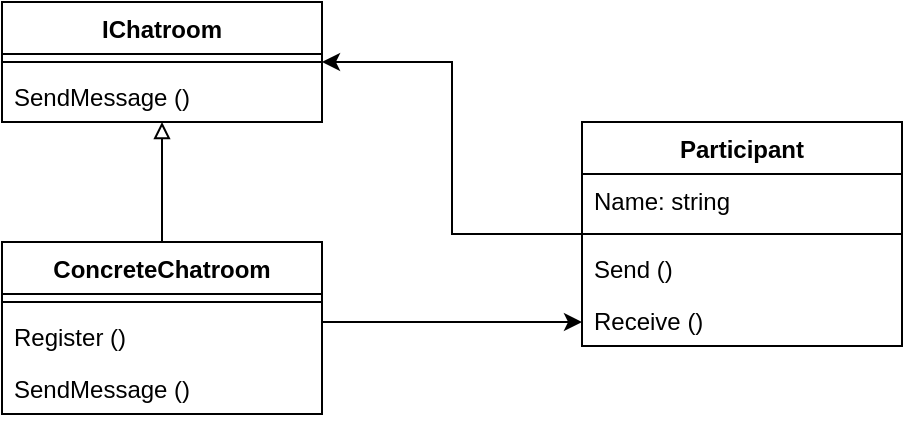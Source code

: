 <mxfile version="22.1.2" type="device">
  <diagram id="C5RBs43oDa-KdzZeNtuy" name="Page-1">
    <mxGraphModel dx="1050" dy="557" grid="1" gridSize="10" guides="1" tooltips="1" connect="1" arrows="1" fold="1" page="1" pageScale="1" pageWidth="827" pageHeight="1169" math="0" shadow="0">
      <root>
        <mxCell id="WIyWlLk6GJQsqaUBKTNV-0" />
        <mxCell id="WIyWlLk6GJQsqaUBKTNV-1" parent="WIyWlLk6GJQsqaUBKTNV-0" />
        <mxCell id="IVDAJv2zeEGEUdCKE--e-0" value="IChatroom" style="swimlane;fontStyle=1;align=center;verticalAlign=top;childLayout=stackLayout;horizontal=1;startSize=26;horizontalStack=0;resizeParent=1;resizeParentMax=0;resizeLast=0;collapsible=1;marginBottom=0;whiteSpace=wrap;html=1;" vertex="1" parent="WIyWlLk6GJQsqaUBKTNV-1">
          <mxGeometry x="189" y="310" width="160" height="60" as="geometry" />
        </mxCell>
        <mxCell id="IVDAJv2zeEGEUdCKE--e-2" value="" style="line;strokeWidth=1;fillColor=none;align=left;verticalAlign=middle;spacingTop=-1;spacingLeft=3;spacingRight=3;rotatable=0;labelPosition=right;points=[];portConstraint=eastwest;strokeColor=inherit;" vertex="1" parent="IVDAJv2zeEGEUdCKE--e-0">
          <mxGeometry y="26" width="160" height="8" as="geometry" />
        </mxCell>
        <mxCell id="IVDAJv2zeEGEUdCKE--e-3" value="SendMessage ()" style="text;strokeColor=none;fillColor=none;align=left;verticalAlign=top;spacingLeft=4;spacingRight=4;overflow=hidden;rotatable=0;points=[[0,0.5],[1,0.5]];portConstraint=eastwest;whiteSpace=wrap;html=1;" vertex="1" parent="IVDAJv2zeEGEUdCKE--e-0">
          <mxGeometry y="34" width="160" height="26" as="geometry" />
        </mxCell>
        <mxCell id="IVDAJv2zeEGEUdCKE--e-14" style="edgeStyle=orthogonalEdgeStyle;rounded=0;orthogonalLoop=1;jettySize=auto;html=1;endArrow=block;endFill=0;" edge="1" parent="WIyWlLk6GJQsqaUBKTNV-1" source="IVDAJv2zeEGEUdCKE--e-4" target="IVDAJv2zeEGEUdCKE--e-0">
          <mxGeometry relative="1" as="geometry" />
        </mxCell>
        <mxCell id="IVDAJv2zeEGEUdCKE--e-18" style="edgeStyle=orthogonalEdgeStyle;rounded=0;orthogonalLoop=1;jettySize=auto;html=1;" edge="1" parent="WIyWlLk6GJQsqaUBKTNV-1" source="IVDAJv2zeEGEUdCKE--e-4" target="IVDAJv2zeEGEUdCKE--e-9">
          <mxGeometry relative="1" as="geometry">
            <Array as="points">
              <mxPoint x="419" y="470" />
              <mxPoint x="419" y="470" />
            </Array>
          </mxGeometry>
        </mxCell>
        <mxCell id="IVDAJv2zeEGEUdCKE--e-4" value="ConcreteChatroom&lt;br&gt;" style="swimlane;fontStyle=1;align=center;verticalAlign=top;childLayout=stackLayout;horizontal=1;startSize=26;horizontalStack=0;resizeParent=1;resizeParentMax=0;resizeLast=0;collapsible=1;marginBottom=0;whiteSpace=wrap;html=1;" vertex="1" parent="WIyWlLk6GJQsqaUBKTNV-1">
          <mxGeometry x="189" y="430" width="160" height="86" as="geometry" />
        </mxCell>
        <mxCell id="IVDAJv2zeEGEUdCKE--e-6" value="" style="line;strokeWidth=1;fillColor=none;align=left;verticalAlign=middle;spacingTop=-1;spacingLeft=3;spacingRight=3;rotatable=0;labelPosition=right;points=[];portConstraint=eastwest;strokeColor=inherit;" vertex="1" parent="IVDAJv2zeEGEUdCKE--e-4">
          <mxGeometry y="26" width="160" height="8" as="geometry" />
        </mxCell>
        <mxCell id="IVDAJv2zeEGEUdCKE--e-7" value="Register ()" style="text;strokeColor=none;fillColor=none;align=left;verticalAlign=top;spacingLeft=4;spacingRight=4;overflow=hidden;rotatable=0;points=[[0,0.5],[1,0.5]];portConstraint=eastwest;whiteSpace=wrap;html=1;" vertex="1" parent="IVDAJv2zeEGEUdCKE--e-4">
          <mxGeometry y="34" width="160" height="26" as="geometry" />
        </mxCell>
        <mxCell id="IVDAJv2zeEGEUdCKE--e-8" value="SendMessage ()" style="text;strokeColor=none;fillColor=none;align=left;verticalAlign=top;spacingLeft=4;spacingRight=4;overflow=hidden;rotatable=0;points=[[0,0.5],[1,0.5]];portConstraint=eastwest;whiteSpace=wrap;html=1;" vertex="1" parent="IVDAJv2zeEGEUdCKE--e-4">
          <mxGeometry y="60" width="160" height="26" as="geometry" />
        </mxCell>
        <mxCell id="IVDAJv2zeEGEUdCKE--e-15" style="edgeStyle=orthogonalEdgeStyle;rounded=0;orthogonalLoop=1;jettySize=auto;html=1;entryX=1;entryY=0.5;entryDx=0;entryDy=0;" edge="1" parent="WIyWlLk6GJQsqaUBKTNV-1" source="IVDAJv2zeEGEUdCKE--e-9" target="IVDAJv2zeEGEUdCKE--e-0">
          <mxGeometry relative="1" as="geometry" />
        </mxCell>
        <mxCell id="IVDAJv2zeEGEUdCKE--e-9" value="Participant" style="swimlane;fontStyle=1;align=center;verticalAlign=top;childLayout=stackLayout;horizontal=1;startSize=26;horizontalStack=0;resizeParent=1;resizeParentMax=0;resizeLast=0;collapsible=1;marginBottom=0;whiteSpace=wrap;html=1;" vertex="1" parent="WIyWlLk6GJQsqaUBKTNV-1">
          <mxGeometry x="479" y="370" width="160" height="112" as="geometry" />
        </mxCell>
        <mxCell id="IVDAJv2zeEGEUdCKE--e-10" value="Name: string" style="text;strokeColor=none;fillColor=none;align=left;verticalAlign=top;spacingLeft=4;spacingRight=4;overflow=hidden;rotatable=0;points=[[0,0.5],[1,0.5]];portConstraint=eastwest;whiteSpace=wrap;html=1;" vertex="1" parent="IVDAJv2zeEGEUdCKE--e-9">
          <mxGeometry y="26" width="160" height="26" as="geometry" />
        </mxCell>
        <mxCell id="IVDAJv2zeEGEUdCKE--e-11" value="" style="line;strokeWidth=1;fillColor=none;align=left;verticalAlign=middle;spacingTop=-1;spacingLeft=3;spacingRight=3;rotatable=0;labelPosition=right;points=[];portConstraint=eastwest;strokeColor=inherit;" vertex="1" parent="IVDAJv2zeEGEUdCKE--e-9">
          <mxGeometry y="52" width="160" height="8" as="geometry" />
        </mxCell>
        <mxCell id="IVDAJv2zeEGEUdCKE--e-12" value="Send ()" style="text;strokeColor=none;fillColor=none;align=left;verticalAlign=top;spacingLeft=4;spacingRight=4;overflow=hidden;rotatable=0;points=[[0,0.5],[1,0.5]];portConstraint=eastwest;whiteSpace=wrap;html=1;" vertex="1" parent="IVDAJv2zeEGEUdCKE--e-9">
          <mxGeometry y="60" width="160" height="26" as="geometry" />
        </mxCell>
        <mxCell id="IVDAJv2zeEGEUdCKE--e-13" value="Receive ()" style="text;strokeColor=none;fillColor=none;align=left;verticalAlign=top;spacingLeft=4;spacingRight=4;overflow=hidden;rotatable=0;points=[[0,0.5],[1,0.5]];portConstraint=eastwest;whiteSpace=wrap;html=1;" vertex="1" parent="IVDAJv2zeEGEUdCKE--e-9">
          <mxGeometry y="86" width="160" height="26" as="geometry" />
        </mxCell>
      </root>
    </mxGraphModel>
  </diagram>
</mxfile>
